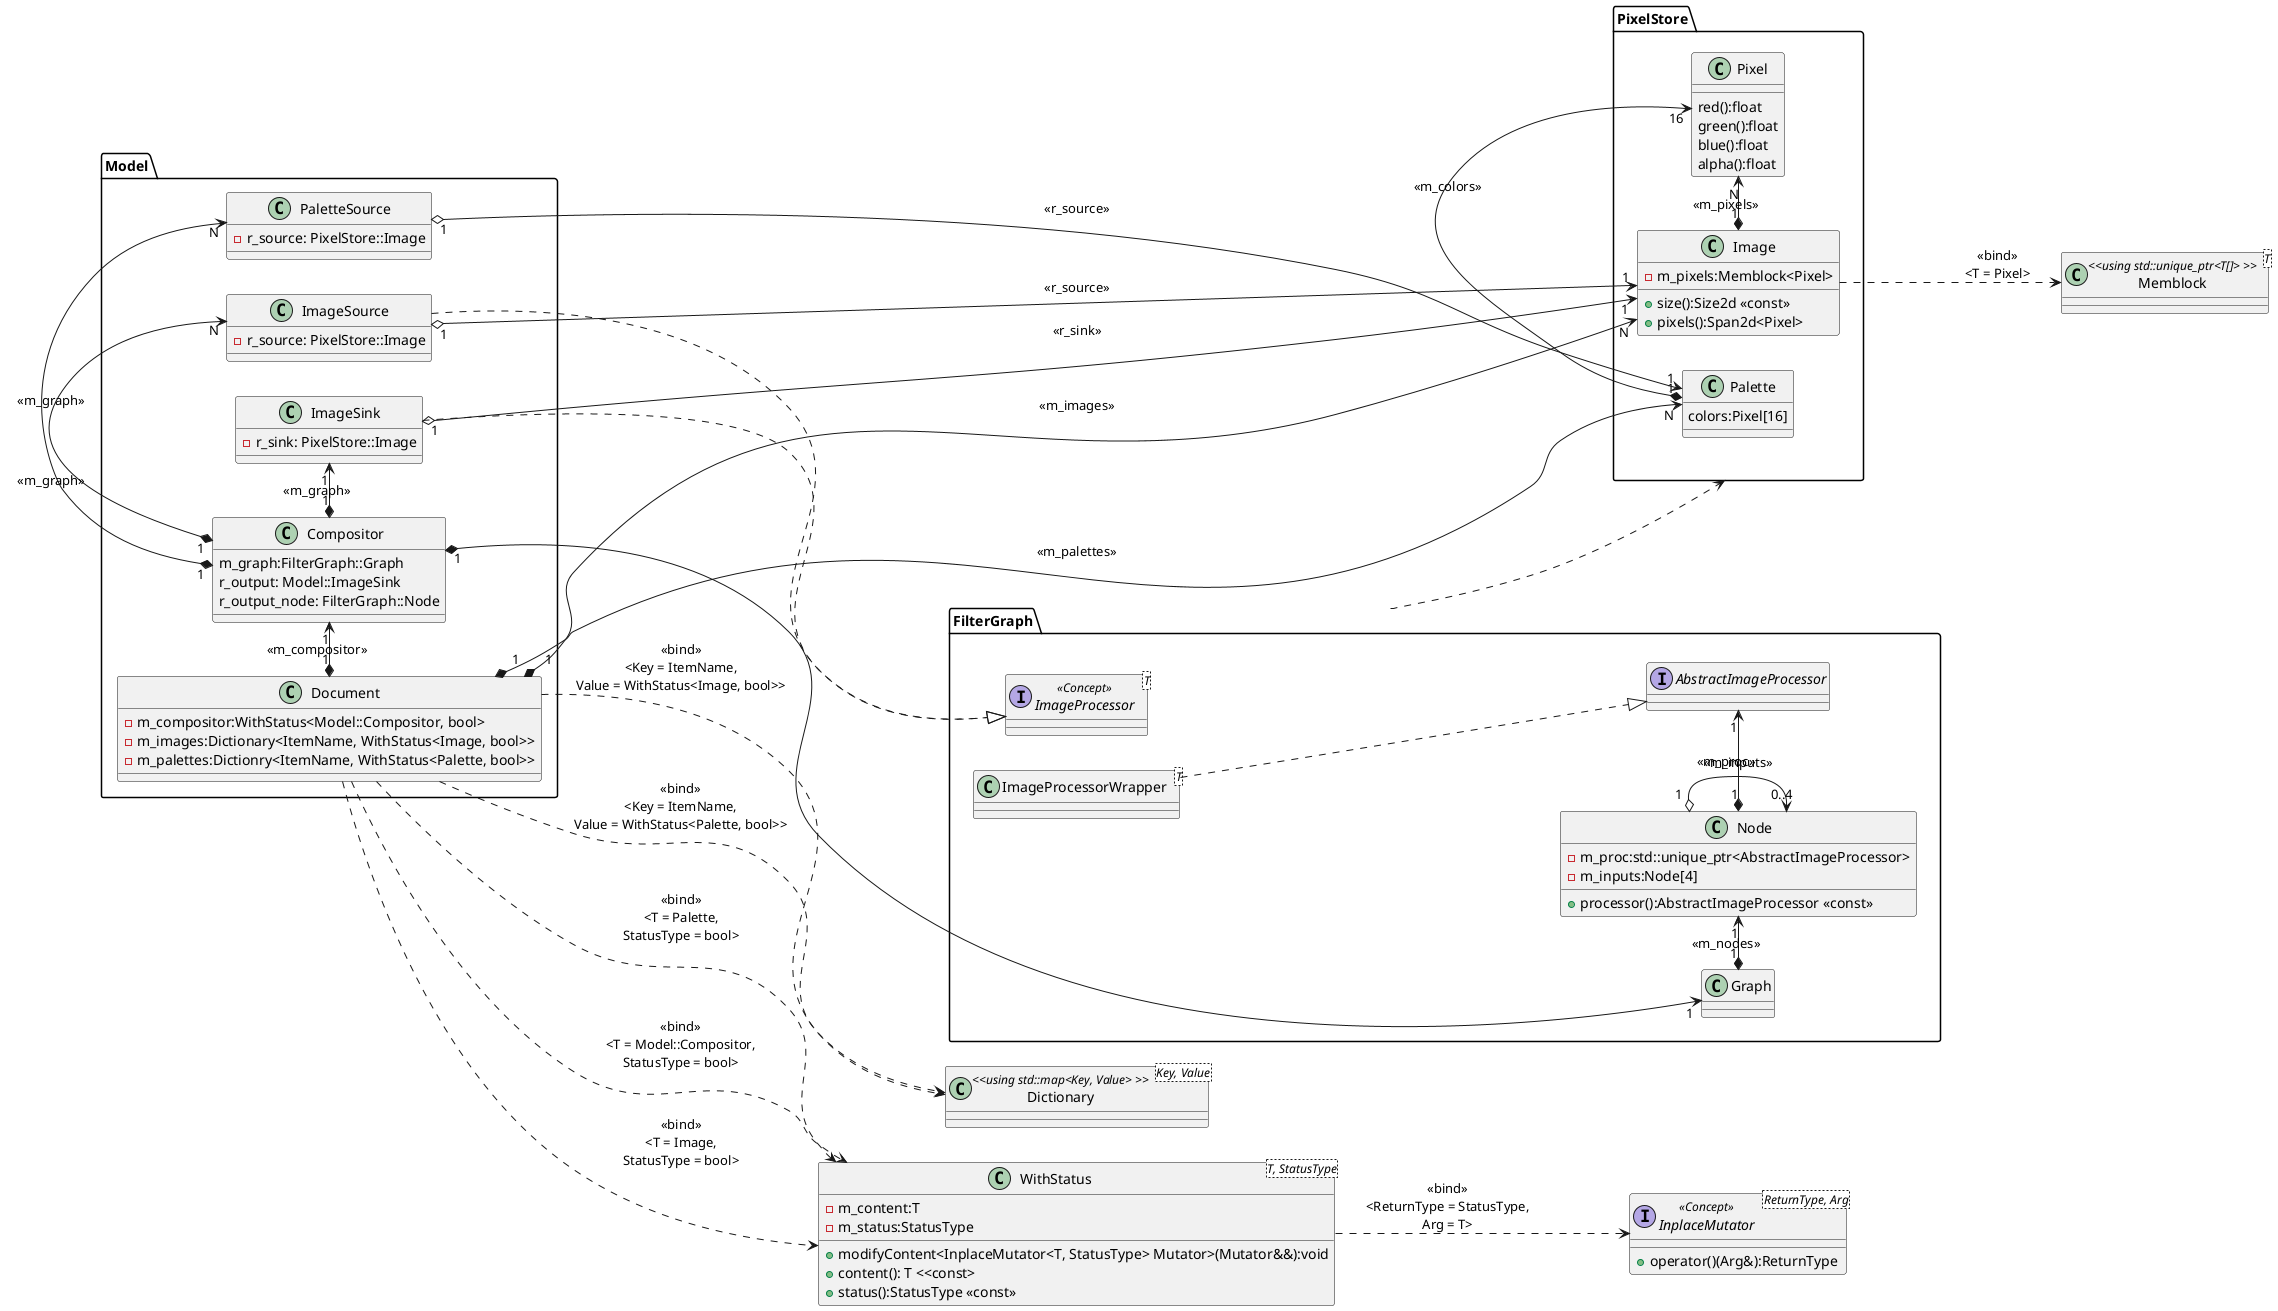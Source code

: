 @startuml
set namespaceSeparator ::
left to right direction

class Model::Compositor
class Dictionary
class Model::Document
class Memblock
class Model::ImageSink
class Model::ImageSource
class Model::PaletteSource
class PixelStore::Image
class PixelStore::Palette
class PixelStore::Pixel
class WithStatus
interface InplaceMutator

class FilterGraph::Node
interface FilterGraph::AbstractImageProcessor
interface FilterGraph::ImageProcessor
class FilterGraph::ImageProcessorWrapper

class PixelStore::Pixel
{
	red():float
	green():float
	blue():float
	alpha():float
}

class Memblock <T> <<using std::unique_ptr<T[]> >>

class PixelStore::Image
{
	+size():Size2d <<const>>
	+pixels():Span2d<Pixel>
	-m_pixels:Memblock<Pixel>
}

class PixelStore::Palette
{
	colors:Pixel[16]
}

class Model::Document
{
	-m_compositor:WithStatus<Model::Compositor, bool>
	-m_images:Dictionary<ItemName, WithStatus<Image, bool>>
	-m_palettes:Dictionry<ItemName, WithStatus<Palette, bool>>
}

class WithStatus<T, StatusType>
{
	+modifyContent<InplaceMutator<T, StatusType> Mutator>(Mutator&&):void
	+content(): T <<const>
	+status():StatusType <<const>>
	-m_content:T
	-m_status:StatusType
}

class Dictionary <Key, Value> <<using std::map<Key, Value> >>
{
}

interface InplaceMutator<ReturnType, Arg> <<Concept>>
{
	+operator()(Arg&):ReturnType
}

interface FilterGraph::ImageProcessor<T> <<Concept>>
{
}

class FilterGraph::Node
{
	+processor():AbstractImageProcessor <<const>>
	-m_proc:std::unique_ptr<AbstractImageProcessor>
	-m_inputs:Node[4]
}

class Model::Compositor
{
	m_graph:FilterGraph::Graph
	r_output: Model::ImageSink
	r_output_node: FilterGraph::Node
}

class FilterGraph::ImageProcessorWrapper<T>
{
}

class Model::ImageSink
{
	-r_sink: PixelStore::Image
}

class Model::ImageSource
{
	-r_source: PixelStore::Image
}

class Model::PaletteSource
{
	-r_source: PixelStore::Image
}

Model::Document "1" *-> "N" PixelStore::Image : <<m_images>>
Model::Document "1" *-> "N" PixelStore::Palette: <<m_palettes>>
Model::Document "1" *-> "1" Model::Compositor : <<m_compositor>>
Model::Document ..> Dictionary : <<bind>>\n<Key = ItemName,\nValue = WithStatus<Image, bool>>
Model::Document ..> WithStatus : <<bind>>\n<T = Image,\nStatusType = bool>
Model::Document ..> WithStatus : <<bind>>\n<T = Palette,\nStatusType = bool>
Model::Document ..> WithStatus : <<bind>>\n<T = Model::Compositor,\nStatusType = bool>
Model::Document ..> Dictionary : <<bind>>\n<Key = ItemName,\nValue = WithStatus<Palette, bool>>
Model::Compositor "1" *-> "N" Model::ImageSource : <<m_graph>>
Model::Compositor "1" *-> "N" Model::PaletteSource : <<m_graph>>
PixelStore::Image "1" *-> "N" PixelStore::Pixel : <<m_pixels>>
PixelStore::Image ..> Memblock : <<bind>>\n<T = Pixel>
PixelStore::Palette"1" *-> "16" PixelStore::Pixel : <<m_colors>>
WithStatus ..> InplaceMutator : <<bind>>\n<ReturnType = StatusType,\nArg = T>
FilterGraph::Node "1" *-> "1" FilterGraph::AbstractImageProcessor : <<m_proc>>
FilterGraph::Node "1" o-> "0..4" FilterGraph::Node : <<m_inputs>>
Model::ImageSink ..|> FilterGraph::ImageProcessor
Model::ImageSource ..|> FilterGraph::ImageProcessor
FilterGraph::Graph "1" *-> "1" FilterGraph::Node : <<m_nodes>>
FilterGraph::ImageProcessorWrapper ..|> FilterGraph::AbstractImageProcessor
Model::Compositor "1" *-> "1" Model::ImageSink : <<m_graph>>
Model::Compositor "1" *-> "1" FilterGraph::Graph
Model::ImageSink "1" o-> "1" PixelStore::Image : <<r_sink>>
Model::ImageSource "1" o-> "1" PixelStore::Image : <<r_source>>
Model::PaletteSource "1" o-> "1" PixelStore::Palette : <<r_source>>
FilterGraph ..> PixelStore
@enduml
